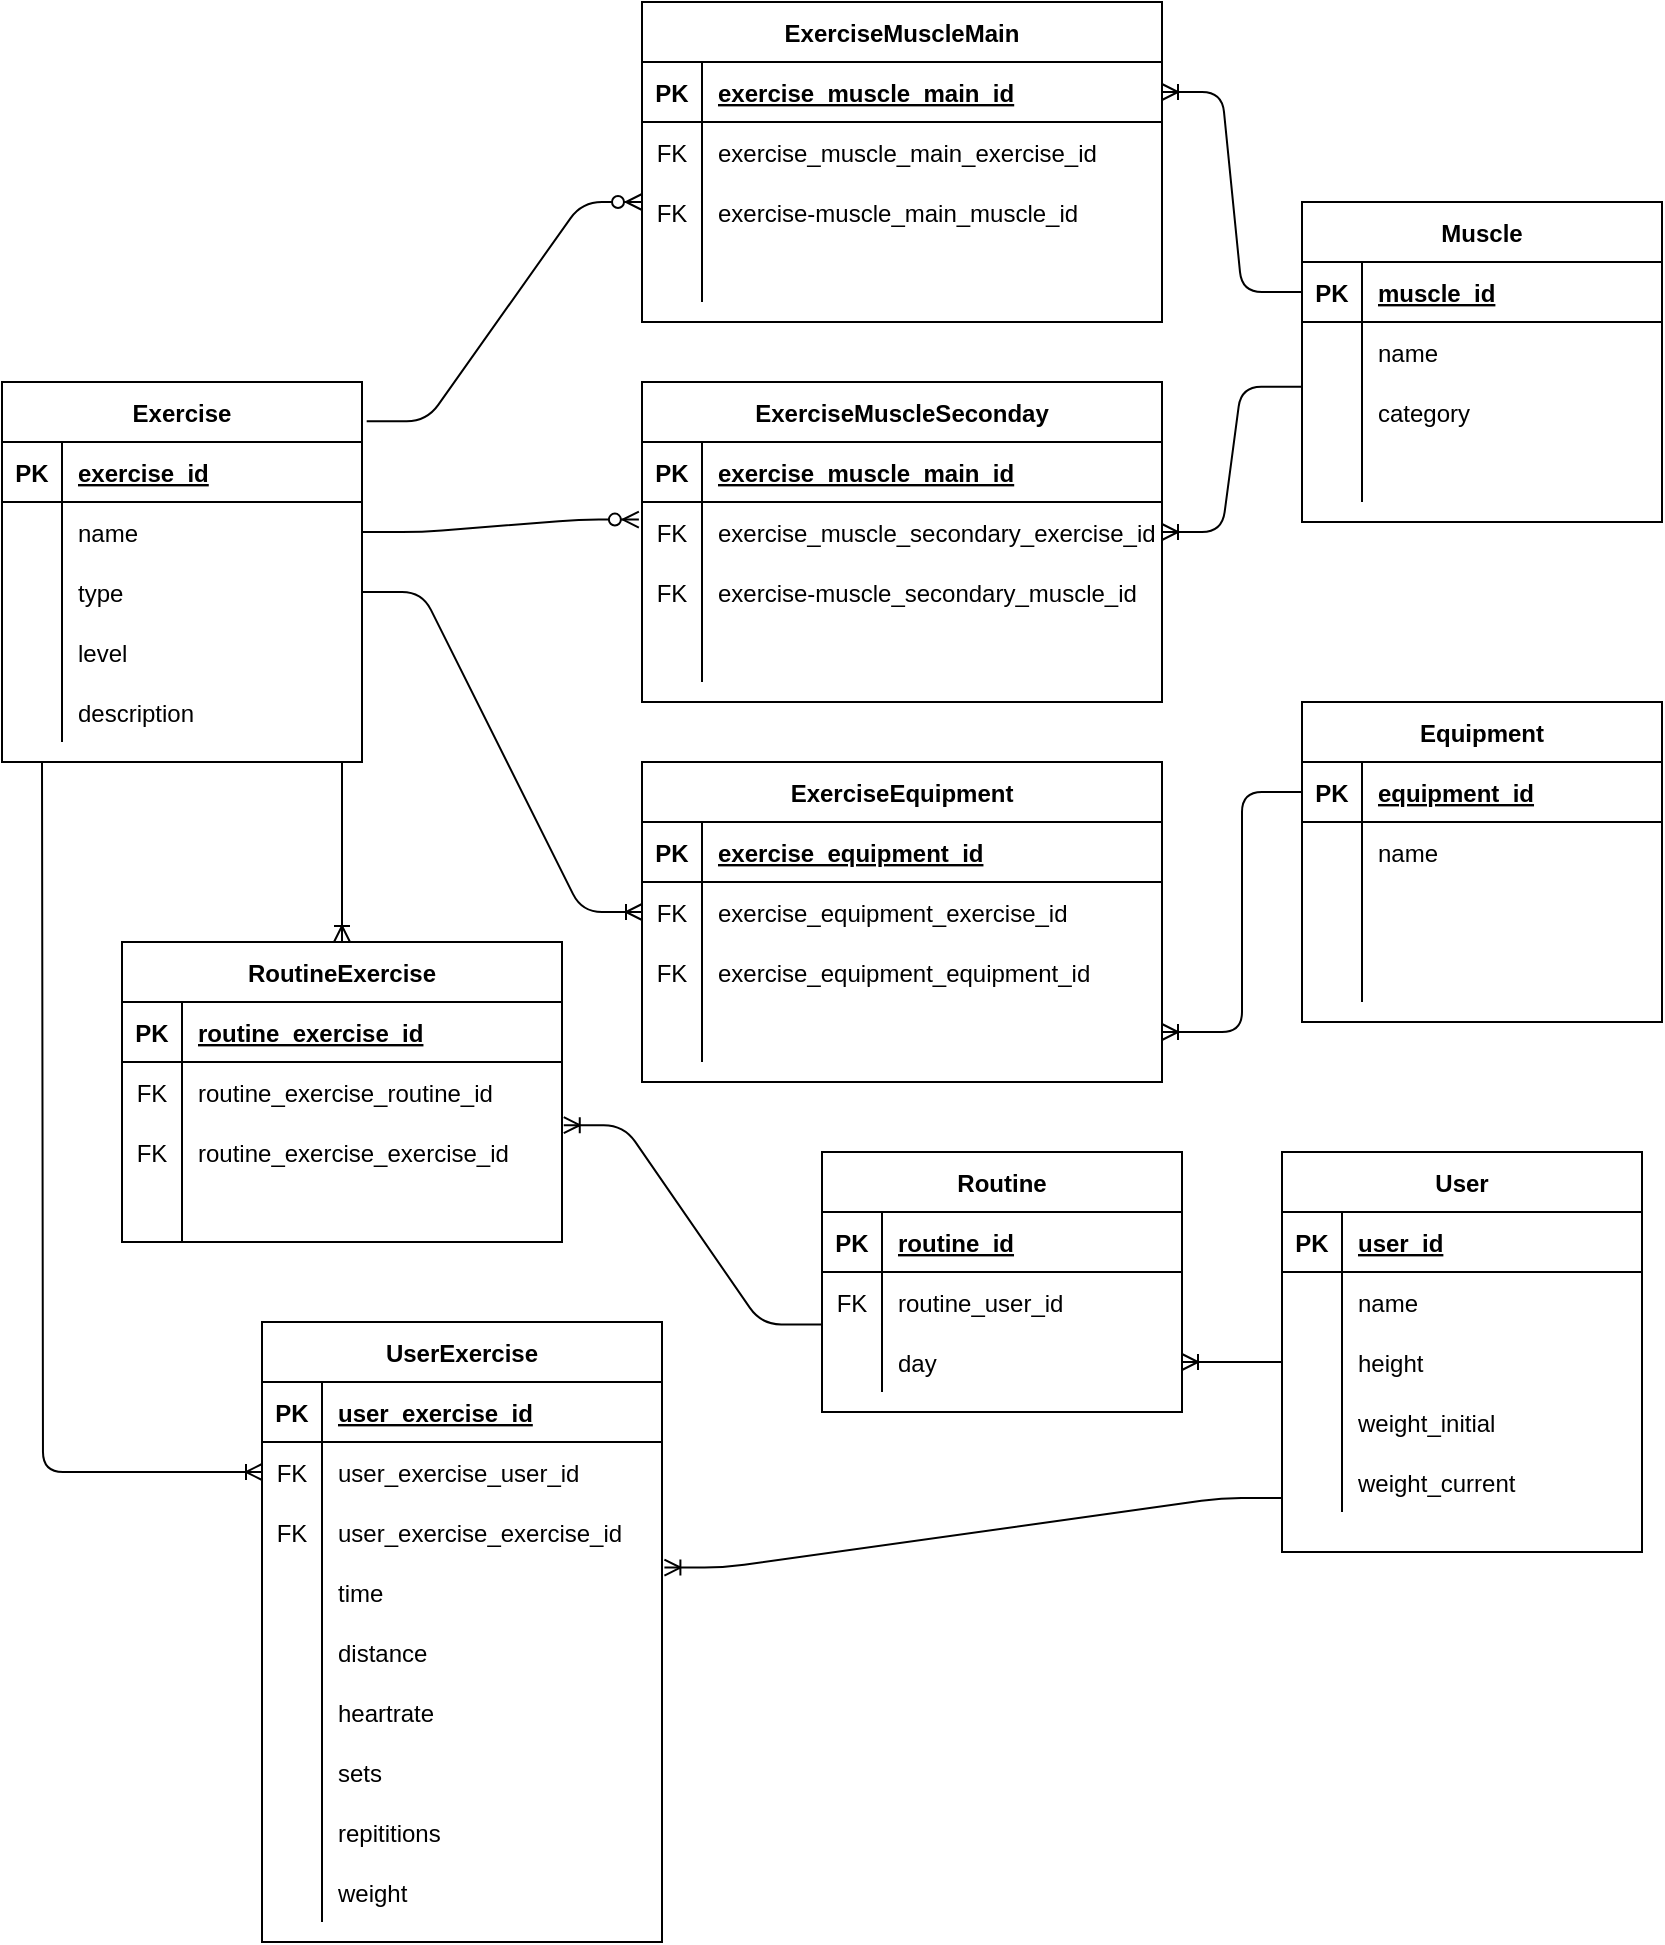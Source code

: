 <mxfile version="13.8.0" type="device"><diagram id="Q6YfByepirMHfdgDxiGw" name="Page-1"><mxGraphModel dx="1024" dy="529" grid="1" gridSize="10" guides="1" tooltips="1" connect="1" arrows="1" fold="1" page="1" pageScale="1" pageWidth="850" pageHeight="1100" math="0" shadow="0"><root><mxCell id="0"/><mxCell id="1" parent="0"/><mxCell id="9hliLJSUuDG-UG1t3mNE-100" value="" style="edgeStyle=entityRelationEdgeStyle;fontSize=12;html=1;endArrow=ERzeroToMany;endFill=1;exitX=1.013;exitY=0.103;exitDx=0;exitDy=0;exitPerimeter=0;" edge="1" parent="1" source="9hliLJSUuDG-UG1t3mNE-1"><mxGeometry width="100" height="100" relative="1" as="geometry"><mxPoint x="230" y="220" as="sourcePoint"/><mxPoint x="330" y="120" as="targetPoint"/></mxGeometry></mxCell><mxCell id="9hliLJSUuDG-UG1t3mNE-101" value="" style="edgeStyle=entityRelationEdgeStyle;fontSize=12;html=1;endArrow=ERzeroToMany;endFill=1;entryX=-0.006;entryY=0.293;entryDx=0;entryDy=0;entryPerimeter=0;exitX=1;exitY=0.5;exitDx=0;exitDy=0;" edge="1" parent="1" source="9hliLJSUuDG-UG1t3mNE-5" target="9hliLJSUuDG-UG1t3mNE-78"><mxGeometry width="100" height="100" relative="1" as="geometry"><mxPoint x="232" y="109" as="sourcePoint"/><mxPoint x="330" y="180" as="targetPoint"/></mxGeometry></mxCell><mxCell id="9hliLJSUuDG-UG1t3mNE-103" value="" style="edgeStyle=entityRelationEdgeStyle;fontSize=12;html=1;endArrow=ERoneToMany;entryX=0;entryY=0.5;entryDx=0;entryDy=0;exitX=1;exitY=0.5;exitDx=0;exitDy=0;" edge="1" parent="1" source="9hliLJSUuDG-UG1t3mNE-8" target="9hliLJSUuDG-UG1t3mNE-91"><mxGeometry width="100" height="100" relative="1" as="geometry"><mxPoint x="230" y="350" as="sourcePoint"/><mxPoint x="330" y="250" as="targetPoint"/></mxGeometry></mxCell><mxCell id="9hliLJSUuDG-UG1t3mNE-104" value="" style="fontSize=12;html=1;endArrow=ERoneToMany;edgeStyle=elbowEdgeStyle;entryX=1;entryY=0.5;entryDx=0;entryDy=0;exitX=0;exitY=0.5;exitDx=0;exitDy=0;" edge="1" parent="1" source="9hliLJSUuDG-UG1t3mNE-28" target="9hliLJSUuDG-UG1t3mNE-97"><mxGeometry width="100" height="100" relative="1" as="geometry"><mxPoint x="656" y="450" as="sourcePoint"/><mxPoint x="600" y="550" as="targetPoint"/><Array as="points"><mxPoint x="630" y="520"/><mxPoint x="600" y="510"/></Array></mxGeometry></mxCell><mxCell id="9hliLJSUuDG-UG1t3mNE-105" value="" style="edgeStyle=entityRelationEdgeStyle;fontSize=12;html=1;endArrow=ERoneToMany;entryX=1;entryY=0.5;entryDx=0;entryDy=0;exitX=0;exitY=0.5;exitDx=0;exitDy=0;" edge="1" parent="1" source="9hliLJSUuDG-UG1t3mNE-41" target="9hliLJSUuDG-UG1t3mNE-15"><mxGeometry width="100" height="100" relative="1" as="geometry"><mxPoint x="840" y="50" as="sourcePoint"/><mxPoint x="670" y="50" as="targetPoint"/></mxGeometry></mxCell><mxCell id="9hliLJSUuDG-UG1t3mNE-107" value="" style="edgeStyle=entityRelationEdgeStyle;fontSize=12;html=1;endArrow=ERoneToMany;entryX=1;entryY=0.5;entryDx=0;entryDy=0;exitX=-0.002;exitY=0.08;exitDx=0;exitDy=0;exitPerimeter=0;" edge="1" parent="1" source="9hliLJSUuDG-UG1t3mNE-47" target="9hliLJSUuDG-UG1t3mNE-78"><mxGeometry width="100" height="100" relative="1" as="geometry"><mxPoint x="630" y="250" as="sourcePoint"/><mxPoint x="560" y="150" as="targetPoint"/></mxGeometry></mxCell><mxCell id="9hliLJSUuDG-UG1t3mNE-178" value="" style="edgeStyle=entityRelationEdgeStyle;fontSize=12;html=1;endArrow=ERoneToMany;exitX=0;exitY=0.5;exitDx=0;exitDy=0;" edge="1" parent="1" source="9hliLJSUuDG-UG1t3mNE-115" target="9hliLJSUuDG-UG1t3mNE-131"><mxGeometry width="100" height="100" relative="1" as="geometry"><mxPoint x="410" y="940" as="sourcePoint"/><mxPoint x="600" y="730" as="targetPoint"/></mxGeometry></mxCell><mxCell id="9hliLJSUuDG-UG1t3mNE-179" value="" style="edgeStyle=entityRelationEdgeStyle;fontSize=12;html=1;endArrow=ERoneToMany;entryX=1.004;entryY=0.053;entryDx=0;entryDy=0;exitX=-0.002;exitY=-0.127;exitDx=0;exitDy=0;exitPerimeter=0;entryPerimeter=0;" edge="1" parent="1" source="9hliLJSUuDG-UG1t3mNE-131" target="9hliLJSUuDG-UG1t3mNE-159"><mxGeometry width="100" height="100" relative="1" as="geometry"><mxPoint x="390" y="680" as="sourcePoint"/><mxPoint x="510" y="640" as="targetPoint"/></mxGeometry></mxCell><mxCell id="9hliLJSUuDG-UG1t3mNE-218" value="" style="fontSize=12;html=1;endArrow=ERoneToMany;entryX=0.5;entryY=0;entryDx=0;entryDy=0;" edge="1" parent="1" target="9hliLJSUuDG-UG1t3mNE-152"><mxGeometry width="100" height="100" relative="1" as="geometry"><mxPoint x="180" y="400" as="sourcePoint"/><mxPoint x="60" y="500" as="targetPoint"/></mxGeometry></mxCell><mxCell id="9hliLJSUuDG-UG1t3mNE-219" value="" style="edgeStyle=entityRelationEdgeStyle;fontSize=12;html=1;endArrow=ERoneToMany;entryX=1.006;entryY=0.093;entryDx=0;entryDy=0;entryPerimeter=0;exitX=-0.002;exitY=0.767;exitDx=0;exitDy=0;exitPerimeter=0;" edge="1" parent="1" source="9hliLJSUuDG-UG1t3mNE-121" target="9hliLJSUuDG-UG1t3mNE-175"><mxGeometry width="100" height="100" relative="1" as="geometry"><mxPoint x="710" y="860" as="sourcePoint"/><mxPoint x="600" y="760" as="targetPoint"/></mxGeometry></mxCell><mxCell id="9hliLJSUuDG-UG1t3mNE-221" value="" style="edgeStyle=orthogonalEdgeStyle;fontSize=12;html=1;endArrow=ERoneToMany;entryX=0;entryY=0.5;entryDx=0;entryDy=0;" edge="1" parent="1" target="9hliLJSUuDG-UG1t3mNE-169"><mxGeometry width="100" height="100" relative="1" as="geometry"><mxPoint x="30" y="400" as="sourcePoint"/><mxPoint x="500" y="430" as="targetPoint"/></mxGeometry></mxCell><mxCell id="9hliLJSUuDG-UG1t3mNE-14" value="ExerciseMuscleMain" style="shape=table;startSize=30;container=1;collapsible=1;childLayout=tableLayout;fixedRows=1;rowLines=0;fontStyle=1;align=center;resizeLast=1;" vertex="1" parent="1"><mxGeometry x="330" y="20" width="260" height="160" as="geometry"/></mxCell><mxCell id="9hliLJSUuDG-UG1t3mNE-15" value="" style="shape=partialRectangle;collapsible=0;dropTarget=0;pointerEvents=0;fillColor=none;top=0;left=0;bottom=1;right=0;points=[[0,0.5],[1,0.5]];portConstraint=eastwest;" vertex="1" parent="9hliLJSUuDG-UG1t3mNE-14"><mxGeometry y="30" width="260" height="30" as="geometry"/></mxCell><mxCell id="9hliLJSUuDG-UG1t3mNE-16" value="PK" style="shape=partialRectangle;connectable=0;fillColor=none;top=0;left=0;bottom=0;right=0;fontStyle=1;overflow=hidden;" vertex="1" parent="9hliLJSUuDG-UG1t3mNE-15"><mxGeometry width="30" height="30" as="geometry"/></mxCell><mxCell id="9hliLJSUuDG-UG1t3mNE-17" value="exercise_muscle_main_id" style="shape=partialRectangle;connectable=0;fillColor=none;top=0;left=0;bottom=0;right=0;align=left;spacingLeft=6;fontStyle=5;overflow=hidden;" vertex="1" parent="9hliLJSUuDG-UG1t3mNE-15"><mxGeometry x="30" width="230" height="30" as="geometry"/></mxCell><mxCell id="9hliLJSUuDG-UG1t3mNE-18" value="" style="shape=partialRectangle;collapsible=0;dropTarget=0;pointerEvents=0;fillColor=none;top=0;left=0;bottom=0;right=0;points=[[0,0.5],[1,0.5]];portConstraint=eastwest;" vertex="1" parent="9hliLJSUuDG-UG1t3mNE-14"><mxGeometry y="60" width="260" height="30" as="geometry"/></mxCell><mxCell id="9hliLJSUuDG-UG1t3mNE-19" value="FK" style="shape=partialRectangle;connectable=0;fillColor=none;top=0;left=0;bottom=0;right=0;editable=1;overflow=hidden;" vertex="1" parent="9hliLJSUuDG-UG1t3mNE-18"><mxGeometry width="30" height="30" as="geometry"/></mxCell><mxCell id="9hliLJSUuDG-UG1t3mNE-20" value="exercise_muscle_main_exercise_id" style="shape=partialRectangle;connectable=0;fillColor=none;top=0;left=0;bottom=0;right=0;align=left;spacingLeft=6;overflow=hidden;" vertex="1" parent="9hliLJSUuDG-UG1t3mNE-18"><mxGeometry x="30" width="230" height="30" as="geometry"/></mxCell><mxCell id="9hliLJSUuDG-UG1t3mNE-21" value="" style="shape=partialRectangle;collapsible=0;dropTarget=0;pointerEvents=0;fillColor=none;top=0;left=0;bottom=0;right=0;points=[[0,0.5],[1,0.5]];portConstraint=eastwest;" vertex="1" parent="9hliLJSUuDG-UG1t3mNE-14"><mxGeometry y="90" width="260" height="30" as="geometry"/></mxCell><mxCell id="9hliLJSUuDG-UG1t3mNE-22" value="FK" style="shape=partialRectangle;connectable=0;fillColor=none;top=0;left=0;bottom=0;right=0;editable=1;overflow=hidden;" vertex="1" parent="9hliLJSUuDG-UG1t3mNE-21"><mxGeometry width="30" height="30" as="geometry"/></mxCell><mxCell id="9hliLJSUuDG-UG1t3mNE-23" value="exercise-muscle_main_muscle_id" style="shape=partialRectangle;connectable=0;fillColor=none;top=0;left=0;bottom=0;right=0;align=left;spacingLeft=6;overflow=hidden;" vertex="1" parent="9hliLJSUuDG-UG1t3mNE-21"><mxGeometry x="30" width="230" height="30" as="geometry"/></mxCell><mxCell id="9hliLJSUuDG-UG1t3mNE-24" value="" style="shape=partialRectangle;collapsible=0;dropTarget=0;pointerEvents=0;fillColor=none;top=0;left=0;bottom=0;right=0;points=[[0,0.5],[1,0.5]];portConstraint=eastwest;" vertex="1" parent="9hliLJSUuDG-UG1t3mNE-14"><mxGeometry y="120" width="260" height="30" as="geometry"/></mxCell><mxCell id="9hliLJSUuDG-UG1t3mNE-25" value="" style="shape=partialRectangle;connectable=0;fillColor=none;top=0;left=0;bottom=0;right=0;editable=1;overflow=hidden;" vertex="1" parent="9hliLJSUuDG-UG1t3mNE-24"><mxGeometry width="30" height="30" as="geometry"/></mxCell><mxCell id="9hliLJSUuDG-UG1t3mNE-26" value="" style="shape=partialRectangle;connectable=0;fillColor=none;top=0;left=0;bottom=0;right=0;align=left;spacingLeft=6;overflow=hidden;" vertex="1" parent="9hliLJSUuDG-UG1t3mNE-24"><mxGeometry x="30" width="230" height="30" as="geometry"/></mxCell><mxCell id="9hliLJSUuDG-UG1t3mNE-74" value="ExerciseMuscleSeconday" style="shape=table;startSize=30;container=1;collapsible=1;childLayout=tableLayout;fixedRows=1;rowLines=0;fontStyle=1;align=center;resizeLast=1;" vertex="1" parent="1"><mxGeometry x="330" y="210" width="260" height="160" as="geometry"/></mxCell><mxCell id="9hliLJSUuDG-UG1t3mNE-75" value="" style="shape=partialRectangle;collapsible=0;dropTarget=0;pointerEvents=0;fillColor=none;top=0;left=0;bottom=1;right=0;points=[[0,0.5],[1,0.5]];portConstraint=eastwest;" vertex="1" parent="9hliLJSUuDG-UG1t3mNE-74"><mxGeometry y="30" width="260" height="30" as="geometry"/></mxCell><mxCell id="9hliLJSUuDG-UG1t3mNE-76" value="PK" style="shape=partialRectangle;connectable=0;fillColor=none;top=0;left=0;bottom=0;right=0;fontStyle=1;overflow=hidden;" vertex="1" parent="9hliLJSUuDG-UG1t3mNE-75"><mxGeometry width="30" height="30" as="geometry"/></mxCell><mxCell id="9hliLJSUuDG-UG1t3mNE-77" value="exercise_muscle_main_id" style="shape=partialRectangle;connectable=0;fillColor=none;top=0;left=0;bottom=0;right=0;align=left;spacingLeft=6;fontStyle=5;overflow=hidden;" vertex="1" parent="9hliLJSUuDG-UG1t3mNE-75"><mxGeometry x="30" width="230" height="30" as="geometry"/></mxCell><mxCell id="9hliLJSUuDG-UG1t3mNE-78" value="" style="shape=partialRectangle;collapsible=0;dropTarget=0;pointerEvents=0;fillColor=none;top=0;left=0;bottom=0;right=0;points=[[0,0.5],[1,0.5]];portConstraint=eastwest;" vertex="1" parent="9hliLJSUuDG-UG1t3mNE-74"><mxGeometry y="60" width="260" height="30" as="geometry"/></mxCell><mxCell id="9hliLJSUuDG-UG1t3mNE-79" value="FK" style="shape=partialRectangle;connectable=0;fillColor=none;top=0;left=0;bottom=0;right=0;editable=1;overflow=hidden;" vertex="1" parent="9hliLJSUuDG-UG1t3mNE-78"><mxGeometry width="30" height="30" as="geometry"/></mxCell><mxCell id="9hliLJSUuDG-UG1t3mNE-80" value="exercise_muscle_secondary_exercise_id" style="shape=partialRectangle;connectable=0;fillColor=none;top=0;left=0;bottom=0;right=0;align=left;spacingLeft=6;overflow=hidden;" vertex="1" parent="9hliLJSUuDG-UG1t3mNE-78"><mxGeometry x="30" width="230" height="30" as="geometry"/></mxCell><mxCell id="9hliLJSUuDG-UG1t3mNE-81" value="" style="shape=partialRectangle;collapsible=0;dropTarget=0;pointerEvents=0;fillColor=none;top=0;left=0;bottom=0;right=0;points=[[0,0.5],[1,0.5]];portConstraint=eastwest;" vertex="1" parent="9hliLJSUuDG-UG1t3mNE-74"><mxGeometry y="90" width="260" height="30" as="geometry"/></mxCell><mxCell id="9hliLJSUuDG-UG1t3mNE-82" value="FK" style="shape=partialRectangle;connectable=0;fillColor=none;top=0;left=0;bottom=0;right=0;editable=1;overflow=hidden;" vertex="1" parent="9hliLJSUuDG-UG1t3mNE-81"><mxGeometry width="30" height="30" as="geometry"/></mxCell><mxCell id="9hliLJSUuDG-UG1t3mNE-83" value="exercise-muscle_secondary_muscle_id" style="shape=partialRectangle;connectable=0;fillColor=none;top=0;left=0;bottom=0;right=0;align=left;spacingLeft=6;overflow=hidden;" vertex="1" parent="9hliLJSUuDG-UG1t3mNE-81"><mxGeometry x="30" width="230" height="30" as="geometry"/></mxCell><mxCell id="9hliLJSUuDG-UG1t3mNE-84" value="" style="shape=partialRectangle;collapsible=0;dropTarget=0;pointerEvents=0;fillColor=none;top=0;left=0;bottom=0;right=0;points=[[0,0.5],[1,0.5]];portConstraint=eastwest;" vertex="1" parent="9hliLJSUuDG-UG1t3mNE-74"><mxGeometry y="120" width="260" height="30" as="geometry"/></mxCell><mxCell id="9hliLJSUuDG-UG1t3mNE-85" value="" style="shape=partialRectangle;connectable=0;fillColor=none;top=0;left=0;bottom=0;right=0;editable=1;overflow=hidden;" vertex="1" parent="9hliLJSUuDG-UG1t3mNE-84"><mxGeometry width="30" height="30" as="geometry"/></mxCell><mxCell id="9hliLJSUuDG-UG1t3mNE-86" value="" style="shape=partialRectangle;connectable=0;fillColor=none;top=0;left=0;bottom=0;right=0;align=left;spacingLeft=6;overflow=hidden;" vertex="1" parent="9hliLJSUuDG-UG1t3mNE-84"><mxGeometry x="30" width="230" height="30" as="geometry"/></mxCell><mxCell id="9hliLJSUuDG-UG1t3mNE-87" value="ExerciseEquipment" style="shape=table;startSize=30;container=1;collapsible=1;childLayout=tableLayout;fixedRows=1;rowLines=0;fontStyle=1;align=center;resizeLast=1;" vertex="1" parent="1"><mxGeometry x="330" y="400" width="260" height="160" as="geometry"/></mxCell><mxCell id="9hliLJSUuDG-UG1t3mNE-88" value="" style="shape=partialRectangle;collapsible=0;dropTarget=0;pointerEvents=0;fillColor=none;top=0;left=0;bottom=1;right=0;points=[[0,0.5],[1,0.5]];portConstraint=eastwest;" vertex="1" parent="9hliLJSUuDG-UG1t3mNE-87"><mxGeometry y="30" width="260" height="30" as="geometry"/></mxCell><mxCell id="9hliLJSUuDG-UG1t3mNE-89" value="PK" style="shape=partialRectangle;connectable=0;fillColor=none;top=0;left=0;bottom=0;right=0;fontStyle=1;overflow=hidden;" vertex="1" parent="9hliLJSUuDG-UG1t3mNE-88"><mxGeometry width="30" height="30" as="geometry"/></mxCell><mxCell id="9hliLJSUuDG-UG1t3mNE-90" value="exercise_equipment_id" style="shape=partialRectangle;connectable=0;fillColor=none;top=0;left=0;bottom=0;right=0;align=left;spacingLeft=6;fontStyle=5;overflow=hidden;" vertex="1" parent="9hliLJSUuDG-UG1t3mNE-88"><mxGeometry x="30" width="230" height="30" as="geometry"/></mxCell><mxCell id="9hliLJSUuDG-UG1t3mNE-91" value="" style="shape=partialRectangle;collapsible=0;dropTarget=0;pointerEvents=0;fillColor=none;top=0;left=0;bottom=0;right=0;points=[[0,0.5],[1,0.5]];portConstraint=eastwest;" vertex="1" parent="9hliLJSUuDG-UG1t3mNE-87"><mxGeometry y="60" width="260" height="30" as="geometry"/></mxCell><mxCell id="9hliLJSUuDG-UG1t3mNE-92" value="FK" style="shape=partialRectangle;connectable=0;fillColor=none;top=0;left=0;bottom=0;right=0;editable=1;overflow=hidden;" vertex="1" parent="9hliLJSUuDG-UG1t3mNE-91"><mxGeometry width="30" height="30" as="geometry"/></mxCell><mxCell id="9hliLJSUuDG-UG1t3mNE-93" value="exercise_equipment_exercise_id" style="shape=partialRectangle;connectable=0;fillColor=none;top=0;left=0;bottom=0;right=0;align=left;spacingLeft=6;overflow=hidden;" vertex="1" parent="9hliLJSUuDG-UG1t3mNE-91"><mxGeometry x="30" width="230" height="30" as="geometry"/></mxCell><mxCell id="9hliLJSUuDG-UG1t3mNE-94" value="" style="shape=partialRectangle;collapsible=0;dropTarget=0;pointerEvents=0;fillColor=none;top=0;left=0;bottom=0;right=0;points=[[0,0.5],[1,0.5]];portConstraint=eastwest;" vertex="1" parent="9hliLJSUuDG-UG1t3mNE-87"><mxGeometry y="90" width="260" height="30" as="geometry"/></mxCell><mxCell id="9hliLJSUuDG-UG1t3mNE-95" value="FK" style="shape=partialRectangle;connectable=0;fillColor=none;top=0;left=0;bottom=0;right=0;editable=1;overflow=hidden;" vertex="1" parent="9hliLJSUuDG-UG1t3mNE-94"><mxGeometry width="30" height="30" as="geometry"/></mxCell><mxCell id="9hliLJSUuDG-UG1t3mNE-96" value="exercise_equipment_equipment_id" style="shape=partialRectangle;connectable=0;fillColor=none;top=0;left=0;bottom=0;right=0;align=left;spacingLeft=6;overflow=hidden;" vertex="1" parent="9hliLJSUuDG-UG1t3mNE-94"><mxGeometry x="30" width="230" height="30" as="geometry"/></mxCell><mxCell id="9hliLJSUuDG-UG1t3mNE-97" value="" style="shape=partialRectangle;collapsible=0;dropTarget=0;pointerEvents=0;fillColor=none;top=0;left=0;bottom=0;right=0;points=[[0,0.5],[1,0.5]];portConstraint=eastwest;" vertex="1" parent="9hliLJSUuDG-UG1t3mNE-87"><mxGeometry y="120" width="260" height="30" as="geometry"/></mxCell><mxCell id="9hliLJSUuDG-UG1t3mNE-98" value="" style="shape=partialRectangle;connectable=0;fillColor=none;top=0;left=0;bottom=0;right=0;editable=1;overflow=hidden;" vertex="1" parent="9hliLJSUuDG-UG1t3mNE-97"><mxGeometry width="30" height="30" as="geometry"/></mxCell><mxCell id="9hliLJSUuDG-UG1t3mNE-99" value="" style="shape=partialRectangle;connectable=0;fillColor=none;top=0;left=0;bottom=0;right=0;align=left;spacingLeft=6;overflow=hidden;" vertex="1" parent="9hliLJSUuDG-UG1t3mNE-97"><mxGeometry x="30" width="230" height="30" as="geometry"/></mxCell><mxCell id="9hliLJSUuDG-UG1t3mNE-40" value="Muscle" style="shape=table;startSize=30;container=1;collapsible=1;childLayout=tableLayout;fixedRows=1;rowLines=0;fontStyle=1;align=center;resizeLast=1;" vertex="1" parent="1"><mxGeometry x="660" y="120" width="180" height="160" as="geometry"/></mxCell><mxCell id="9hliLJSUuDG-UG1t3mNE-41" value="" style="shape=partialRectangle;collapsible=0;dropTarget=0;pointerEvents=0;fillColor=none;top=0;left=0;bottom=1;right=0;points=[[0,0.5],[1,0.5]];portConstraint=eastwest;" vertex="1" parent="9hliLJSUuDG-UG1t3mNE-40"><mxGeometry y="30" width="180" height="30" as="geometry"/></mxCell><mxCell id="9hliLJSUuDG-UG1t3mNE-42" value="PK" style="shape=partialRectangle;connectable=0;fillColor=none;top=0;left=0;bottom=0;right=0;fontStyle=1;overflow=hidden;" vertex="1" parent="9hliLJSUuDG-UG1t3mNE-41"><mxGeometry width="30" height="30" as="geometry"/></mxCell><mxCell id="9hliLJSUuDG-UG1t3mNE-43" value="muscle_id" style="shape=partialRectangle;connectable=0;fillColor=none;top=0;left=0;bottom=0;right=0;align=left;spacingLeft=6;fontStyle=5;overflow=hidden;" vertex="1" parent="9hliLJSUuDG-UG1t3mNE-41"><mxGeometry x="30" width="150" height="30" as="geometry"/></mxCell><mxCell id="9hliLJSUuDG-UG1t3mNE-44" value="" style="shape=partialRectangle;collapsible=0;dropTarget=0;pointerEvents=0;fillColor=none;top=0;left=0;bottom=0;right=0;points=[[0,0.5],[1,0.5]];portConstraint=eastwest;" vertex="1" parent="9hliLJSUuDG-UG1t3mNE-40"><mxGeometry y="60" width="180" height="30" as="geometry"/></mxCell><mxCell id="9hliLJSUuDG-UG1t3mNE-45" value="" style="shape=partialRectangle;connectable=0;fillColor=none;top=0;left=0;bottom=0;right=0;editable=1;overflow=hidden;" vertex="1" parent="9hliLJSUuDG-UG1t3mNE-44"><mxGeometry width="30" height="30" as="geometry"/></mxCell><mxCell id="9hliLJSUuDG-UG1t3mNE-46" value="name" style="shape=partialRectangle;connectable=0;fillColor=none;top=0;left=0;bottom=0;right=0;align=left;spacingLeft=6;overflow=hidden;" vertex="1" parent="9hliLJSUuDG-UG1t3mNE-44"><mxGeometry x="30" width="150" height="30" as="geometry"/></mxCell><mxCell id="9hliLJSUuDG-UG1t3mNE-47" value="" style="shape=partialRectangle;collapsible=0;dropTarget=0;pointerEvents=0;fillColor=none;top=0;left=0;bottom=0;right=0;points=[[0,0.5],[1,0.5]];portConstraint=eastwest;" vertex="1" parent="9hliLJSUuDG-UG1t3mNE-40"><mxGeometry y="90" width="180" height="30" as="geometry"/></mxCell><mxCell id="9hliLJSUuDG-UG1t3mNE-48" value="" style="shape=partialRectangle;connectable=0;fillColor=none;top=0;left=0;bottom=0;right=0;editable=1;overflow=hidden;" vertex="1" parent="9hliLJSUuDG-UG1t3mNE-47"><mxGeometry width="30" height="30" as="geometry"/></mxCell><mxCell id="9hliLJSUuDG-UG1t3mNE-49" value="category" style="shape=partialRectangle;connectable=0;fillColor=none;top=0;left=0;bottom=0;right=0;align=left;spacingLeft=6;overflow=hidden;" vertex="1" parent="9hliLJSUuDG-UG1t3mNE-47"><mxGeometry x="30" width="150" height="30" as="geometry"/></mxCell><mxCell id="9hliLJSUuDG-UG1t3mNE-50" value="" style="shape=partialRectangle;collapsible=0;dropTarget=0;pointerEvents=0;fillColor=none;top=0;left=0;bottom=0;right=0;points=[[0,0.5],[1,0.5]];portConstraint=eastwest;" vertex="1" parent="9hliLJSUuDG-UG1t3mNE-40"><mxGeometry y="120" width="180" height="30" as="geometry"/></mxCell><mxCell id="9hliLJSUuDG-UG1t3mNE-51" value="" style="shape=partialRectangle;connectable=0;fillColor=none;top=0;left=0;bottom=0;right=0;editable=1;overflow=hidden;" vertex="1" parent="9hliLJSUuDG-UG1t3mNE-50"><mxGeometry width="30" height="30" as="geometry"/></mxCell><mxCell id="9hliLJSUuDG-UG1t3mNE-52" value="" style="shape=partialRectangle;connectable=0;fillColor=none;top=0;left=0;bottom=0;right=0;align=left;spacingLeft=6;overflow=hidden;" vertex="1" parent="9hliLJSUuDG-UG1t3mNE-50"><mxGeometry x="30" width="150" height="30" as="geometry"/></mxCell><mxCell id="9hliLJSUuDG-UG1t3mNE-108" value="User" style="shape=table;startSize=30;container=1;collapsible=1;childLayout=tableLayout;fixedRows=1;rowLines=0;fontStyle=1;align=center;resizeLast=1;" vertex="1" parent="1"><mxGeometry x="650" y="595" width="180" height="200" as="geometry"/></mxCell><mxCell id="9hliLJSUuDG-UG1t3mNE-109" value="" style="shape=partialRectangle;collapsible=0;dropTarget=0;pointerEvents=0;fillColor=none;top=0;left=0;bottom=1;right=0;points=[[0,0.5],[1,0.5]];portConstraint=eastwest;" vertex="1" parent="9hliLJSUuDG-UG1t3mNE-108"><mxGeometry y="30" width="180" height="30" as="geometry"/></mxCell><mxCell id="9hliLJSUuDG-UG1t3mNE-110" value="PK" style="shape=partialRectangle;connectable=0;fillColor=none;top=0;left=0;bottom=0;right=0;fontStyle=1;overflow=hidden;" vertex="1" parent="9hliLJSUuDG-UG1t3mNE-109"><mxGeometry width="30" height="30" as="geometry"/></mxCell><mxCell id="9hliLJSUuDG-UG1t3mNE-111" value="user_id" style="shape=partialRectangle;connectable=0;fillColor=none;top=0;left=0;bottom=0;right=0;align=left;spacingLeft=6;fontStyle=5;overflow=hidden;" vertex="1" parent="9hliLJSUuDG-UG1t3mNE-109"><mxGeometry x="30" width="150" height="30" as="geometry"/></mxCell><mxCell id="9hliLJSUuDG-UG1t3mNE-112" value="" style="shape=partialRectangle;collapsible=0;dropTarget=0;pointerEvents=0;fillColor=none;top=0;left=0;bottom=0;right=0;points=[[0,0.5],[1,0.5]];portConstraint=eastwest;" vertex="1" parent="9hliLJSUuDG-UG1t3mNE-108"><mxGeometry y="60" width="180" height="30" as="geometry"/></mxCell><mxCell id="9hliLJSUuDG-UG1t3mNE-113" value="" style="shape=partialRectangle;connectable=0;fillColor=none;top=0;left=0;bottom=0;right=0;editable=1;overflow=hidden;" vertex="1" parent="9hliLJSUuDG-UG1t3mNE-112"><mxGeometry width="30" height="30" as="geometry"/></mxCell><mxCell id="9hliLJSUuDG-UG1t3mNE-114" value="name" style="shape=partialRectangle;connectable=0;fillColor=none;top=0;left=0;bottom=0;right=0;align=left;spacingLeft=6;overflow=hidden;" vertex="1" parent="9hliLJSUuDG-UG1t3mNE-112"><mxGeometry x="30" width="150" height="30" as="geometry"/></mxCell><mxCell id="9hliLJSUuDG-UG1t3mNE-115" value="" style="shape=partialRectangle;collapsible=0;dropTarget=0;pointerEvents=0;fillColor=none;top=0;left=0;bottom=0;right=0;points=[[0,0.5],[1,0.5]];portConstraint=eastwest;" vertex="1" parent="9hliLJSUuDG-UG1t3mNE-108"><mxGeometry y="90" width="180" height="30" as="geometry"/></mxCell><mxCell id="9hliLJSUuDG-UG1t3mNE-116" value="" style="shape=partialRectangle;connectable=0;fillColor=none;top=0;left=0;bottom=0;right=0;editable=1;overflow=hidden;" vertex="1" parent="9hliLJSUuDG-UG1t3mNE-115"><mxGeometry width="30" height="30" as="geometry"/></mxCell><mxCell id="9hliLJSUuDG-UG1t3mNE-117" value="height" style="shape=partialRectangle;connectable=0;fillColor=none;top=0;left=0;bottom=0;right=0;align=left;spacingLeft=6;overflow=hidden;" vertex="1" parent="9hliLJSUuDG-UG1t3mNE-115"><mxGeometry x="30" width="150" height="30" as="geometry"/></mxCell><mxCell id="9hliLJSUuDG-UG1t3mNE-118" value="" style="shape=partialRectangle;collapsible=0;dropTarget=0;pointerEvents=0;fillColor=none;top=0;left=0;bottom=0;right=0;points=[[0,0.5],[1,0.5]];portConstraint=eastwest;" vertex="1" parent="9hliLJSUuDG-UG1t3mNE-108"><mxGeometry y="120" width="180" height="30" as="geometry"/></mxCell><mxCell id="9hliLJSUuDG-UG1t3mNE-119" value="" style="shape=partialRectangle;connectable=0;fillColor=none;top=0;left=0;bottom=0;right=0;editable=1;overflow=hidden;" vertex="1" parent="9hliLJSUuDG-UG1t3mNE-118"><mxGeometry width="30" height="30" as="geometry"/></mxCell><mxCell id="9hliLJSUuDG-UG1t3mNE-120" value="weight_initial" style="shape=partialRectangle;connectable=0;fillColor=none;top=0;left=0;bottom=0;right=0;align=left;spacingLeft=6;overflow=hidden;" vertex="1" parent="9hliLJSUuDG-UG1t3mNE-118"><mxGeometry x="30" width="150" height="30" as="geometry"/></mxCell><mxCell id="9hliLJSUuDG-UG1t3mNE-121" value="" style="shape=partialRectangle;collapsible=0;dropTarget=0;pointerEvents=0;fillColor=none;top=0;left=0;bottom=0;right=0;points=[[0,0.5],[1,0.5]];portConstraint=eastwest;" vertex="1" parent="9hliLJSUuDG-UG1t3mNE-108"><mxGeometry y="150" width="180" height="30" as="geometry"/></mxCell><mxCell id="9hliLJSUuDG-UG1t3mNE-122" value="" style="shape=partialRectangle;connectable=0;fillColor=none;top=0;left=0;bottom=0;right=0;editable=1;overflow=hidden;" vertex="1" parent="9hliLJSUuDG-UG1t3mNE-121"><mxGeometry width="30" height="30" as="geometry"/></mxCell><mxCell id="9hliLJSUuDG-UG1t3mNE-123" value="weight_current" style="shape=partialRectangle;connectable=0;fillColor=none;top=0;left=0;bottom=0;right=0;align=left;spacingLeft=6;overflow=hidden;" vertex="1" parent="9hliLJSUuDG-UG1t3mNE-121"><mxGeometry x="30" width="150" height="30" as="geometry"/></mxCell><mxCell id="9hliLJSUuDG-UG1t3mNE-27" value="Equipment" style="shape=table;startSize=30;container=1;collapsible=1;childLayout=tableLayout;fixedRows=1;rowLines=0;fontStyle=1;align=center;resizeLast=1;" vertex="1" parent="1"><mxGeometry x="660" y="370" width="180" height="160" as="geometry"/></mxCell><mxCell id="9hliLJSUuDG-UG1t3mNE-28" value="" style="shape=partialRectangle;collapsible=0;dropTarget=0;pointerEvents=0;fillColor=none;top=0;left=0;bottom=1;right=0;points=[[0,0.5],[1,0.5]];portConstraint=eastwest;" vertex="1" parent="9hliLJSUuDG-UG1t3mNE-27"><mxGeometry y="30" width="180" height="30" as="geometry"/></mxCell><mxCell id="9hliLJSUuDG-UG1t3mNE-29" value="PK" style="shape=partialRectangle;connectable=0;fillColor=none;top=0;left=0;bottom=0;right=0;fontStyle=1;overflow=hidden;" vertex="1" parent="9hliLJSUuDG-UG1t3mNE-28"><mxGeometry width="30" height="30" as="geometry"/></mxCell><mxCell id="9hliLJSUuDG-UG1t3mNE-30" value="equipment_id" style="shape=partialRectangle;connectable=0;fillColor=none;top=0;left=0;bottom=0;right=0;align=left;spacingLeft=6;fontStyle=5;overflow=hidden;" vertex="1" parent="9hliLJSUuDG-UG1t3mNE-28"><mxGeometry x="30" width="150" height="30" as="geometry"/></mxCell><mxCell id="9hliLJSUuDG-UG1t3mNE-31" value="" style="shape=partialRectangle;collapsible=0;dropTarget=0;pointerEvents=0;fillColor=none;top=0;left=0;bottom=0;right=0;points=[[0,0.5],[1,0.5]];portConstraint=eastwest;" vertex="1" parent="9hliLJSUuDG-UG1t3mNE-27"><mxGeometry y="60" width="180" height="30" as="geometry"/></mxCell><mxCell id="9hliLJSUuDG-UG1t3mNE-32" value="" style="shape=partialRectangle;connectable=0;fillColor=none;top=0;left=0;bottom=0;right=0;editable=1;overflow=hidden;" vertex="1" parent="9hliLJSUuDG-UG1t3mNE-31"><mxGeometry width="30" height="30" as="geometry"/></mxCell><mxCell id="9hliLJSUuDG-UG1t3mNE-33" value="name" style="shape=partialRectangle;connectable=0;fillColor=none;top=0;left=0;bottom=0;right=0;align=left;spacingLeft=6;overflow=hidden;" vertex="1" parent="9hliLJSUuDG-UG1t3mNE-31"><mxGeometry x="30" width="150" height="30" as="geometry"/></mxCell><mxCell id="9hliLJSUuDG-UG1t3mNE-34" value="" style="shape=partialRectangle;collapsible=0;dropTarget=0;pointerEvents=0;fillColor=none;top=0;left=0;bottom=0;right=0;points=[[0,0.5],[1,0.5]];portConstraint=eastwest;" vertex="1" parent="9hliLJSUuDG-UG1t3mNE-27"><mxGeometry y="90" width="180" height="30" as="geometry"/></mxCell><mxCell id="9hliLJSUuDG-UG1t3mNE-35" value="" style="shape=partialRectangle;connectable=0;fillColor=none;top=0;left=0;bottom=0;right=0;editable=1;overflow=hidden;" vertex="1" parent="9hliLJSUuDG-UG1t3mNE-34"><mxGeometry width="30" height="30" as="geometry"/></mxCell><mxCell id="9hliLJSUuDG-UG1t3mNE-36" value="" style="shape=partialRectangle;connectable=0;fillColor=none;top=0;left=0;bottom=0;right=0;align=left;spacingLeft=6;overflow=hidden;" vertex="1" parent="9hliLJSUuDG-UG1t3mNE-34"><mxGeometry x="30" width="150" height="30" as="geometry"/></mxCell><mxCell id="9hliLJSUuDG-UG1t3mNE-37" value="" style="shape=partialRectangle;collapsible=0;dropTarget=0;pointerEvents=0;fillColor=none;top=0;left=0;bottom=0;right=0;points=[[0,0.5],[1,0.5]];portConstraint=eastwest;" vertex="1" parent="9hliLJSUuDG-UG1t3mNE-27"><mxGeometry y="120" width="180" height="30" as="geometry"/></mxCell><mxCell id="9hliLJSUuDG-UG1t3mNE-38" value="" style="shape=partialRectangle;connectable=0;fillColor=none;top=0;left=0;bottom=0;right=0;editable=1;overflow=hidden;" vertex="1" parent="9hliLJSUuDG-UG1t3mNE-37"><mxGeometry width="30" height="30" as="geometry"/></mxCell><mxCell id="9hliLJSUuDG-UG1t3mNE-39" value="" style="shape=partialRectangle;connectable=0;fillColor=none;top=0;left=0;bottom=0;right=0;align=left;spacingLeft=6;overflow=hidden;" vertex="1" parent="9hliLJSUuDG-UG1t3mNE-37"><mxGeometry x="30" width="150" height="30" as="geometry"/></mxCell><mxCell id="9hliLJSUuDG-UG1t3mNE-124" value="Routine" style="shape=table;startSize=30;container=1;collapsible=1;childLayout=tableLayout;fixedRows=1;rowLines=0;fontStyle=1;align=center;resizeLast=1;" vertex="1" parent="1"><mxGeometry x="420" y="595" width="180" height="130" as="geometry"/></mxCell><mxCell id="9hliLJSUuDG-UG1t3mNE-125" value="" style="shape=partialRectangle;collapsible=0;dropTarget=0;pointerEvents=0;fillColor=none;top=0;left=0;bottom=1;right=0;points=[[0,0.5],[1,0.5]];portConstraint=eastwest;" vertex="1" parent="9hliLJSUuDG-UG1t3mNE-124"><mxGeometry y="30" width="180" height="30" as="geometry"/></mxCell><mxCell id="9hliLJSUuDG-UG1t3mNE-126" value="PK" style="shape=partialRectangle;connectable=0;fillColor=none;top=0;left=0;bottom=0;right=0;fontStyle=1;overflow=hidden;" vertex="1" parent="9hliLJSUuDG-UG1t3mNE-125"><mxGeometry width="30" height="30" as="geometry"/></mxCell><mxCell id="9hliLJSUuDG-UG1t3mNE-127" value="routine_id" style="shape=partialRectangle;connectable=0;fillColor=none;top=0;left=0;bottom=0;right=0;align=left;spacingLeft=6;fontStyle=5;overflow=hidden;" vertex="1" parent="9hliLJSUuDG-UG1t3mNE-125"><mxGeometry x="30" width="150" height="30" as="geometry"/></mxCell><mxCell id="9hliLJSUuDG-UG1t3mNE-128" value="" style="shape=partialRectangle;collapsible=0;dropTarget=0;pointerEvents=0;fillColor=none;top=0;left=0;bottom=0;right=0;points=[[0,0.5],[1,0.5]];portConstraint=eastwest;" vertex="1" parent="9hliLJSUuDG-UG1t3mNE-124"><mxGeometry y="60" width="180" height="30" as="geometry"/></mxCell><mxCell id="9hliLJSUuDG-UG1t3mNE-129" value="FK" style="shape=partialRectangle;connectable=0;fillColor=none;top=0;left=0;bottom=0;right=0;editable=1;overflow=hidden;" vertex="1" parent="9hliLJSUuDG-UG1t3mNE-128"><mxGeometry width="30" height="30" as="geometry"/></mxCell><mxCell id="9hliLJSUuDG-UG1t3mNE-130" value="routine_user_id" style="shape=partialRectangle;connectable=0;fillColor=none;top=0;left=0;bottom=0;right=0;align=left;spacingLeft=6;overflow=hidden;" vertex="1" parent="9hliLJSUuDG-UG1t3mNE-128"><mxGeometry x="30" width="150" height="30" as="geometry"/></mxCell><mxCell id="9hliLJSUuDG-UG1t3mNE-131" value="" style="shape=partialRectangle;collapsible=0;dropTarget=0;pointerEvents=0;fillColor=none;top=0;left=0;bottom=0;right=0;points=[[0,0.5],[1,0.5]];portConstraint=eastwest;" vertex="1" parent="9hliLJSUuDG-UG1t3mNE-124"><mxGeometry y="90" width="180" height="30" as="geometry"/></mxCell><mxCell id="9hliLJSUuDG-UG1t3mNE-132" value="" style="shape=partialRectangle;connectable=0;fillColor=none;top=0;left=0;bottom=0;right=0;editable=1;overflow=hidden;" vertex="1" parent="9hliLJSUuDG-UG1t3mNE-131"><mxGeometry width="30" height="30" as="geometry"/></mxCell><mxCell id="9hliLJSUuDG-UG1t3mNE-133" value="day" style="shape=partialRectangle;connectable=0;fillColor=none;top=0;left=0;bottom=0;right=0;align=left;spacingLeft=6;overflow=hidden;" vertex="1" parent="9hliLJSUuDG-UG1t3mNE-131"><mxGeometry x="30" width="150" height="30" as="geometry"/></mxCell><mxCell id="9hliLJSUuDG-UG1t3mNE-1" value="Exercise" style="shape=table;startSize=30;container=1;collapsible=1;childLayout=tableLayout;fixedRows=1;rowLines=0;fontStyle=1;align=center;resizeLast=1;" vertex="1" parent="1"><mxGeometry x="10" y="210" width="180" height="190" as="geometry"/></mxCell><mxCell id="9hliLJSUuDG-UG1t3mNE-2" value="" style="shape=partialRectangle;collapsible=0;dropTarget=0;pointerEvents=0;fillColor=none;top=0;left=0;bottom=1;right=0;points=[[0,0.5],[1,0.5]];portConstraint=eastwest;" vertex="1" parent="9hliLJSUuDG-UG1t3mNE-1"><mxGeometry y="30" width="180" height="30" as="geometry"/></mxCell><mxCell id="9hliLJSUuDG-UG1t3mNE-3" value="PK" style="shape=partialRectangle;connectable=0;fillColor=none;top=0;left=0;bottom=0;right=0;fontStyle=1;overflow=hidden;" vertex="1" parent="9hliLJSUuDG-UG1t3mNE-2"><mxGeometry width="30" height="30" as="geometry"/></mxCell><mxCell id="9hliLJSUuDG-UG1t3mNE-4" value="exercise_id" style="shape=partialRectangle;connectable=0;fillColor=none;top=0;left=0;bottom=0;right=0;align=left;spacingLeft=6;fontStyle=5;overflow=hidden;" vertex="1" parent="9hliLJSUuDG-UG1t3mNE-2"><mxGeometry x="30" width="150" height="30" as="geometry"/></mxCell><mxCell id="9hliLJSUuDG-UG1t3mNE-5" value="" style="shape=partialRectangle;collapsible=0;dropTarget=0;pointerEvents=0;fillColor=none;top=0;left=0;bottom=0;right=0;points=[[0,0.5],[1,0.5]];portConstraint=eastwest;" vertex="1" parent="9hliLJSUuDG-UG1t3mNE-1"><mxGeometry y="60" width="180" height="30" as="geometry"/></mxCell><mxCell id="9hliLJSUuDG-UG1t3mNE-6" value="" style="shape=partialRectangle;connectable=0;fillColor=none;top=0;left=0;bottom=0;right=0;editable=1;overflow=hidden;" vertex="1" parent="9hliLJSUuDG-UG1t3mNE-5"><mxGeometry width="30" height="30" as="geometry"/></mxCell><mxCell id="9hliLJSUuDG-UG1t3mNE-7" value="name" style="shape=partialRectangle;connectable=0;fillColor=none;top=0;left=0;bottom=0;right=0;align=left;spacingLeft=6;overflow=hidden;" vertex="1" parent="9hliLJSUuDG-UG1t3mNE-5"><mxGeometry x="30" width="150" height="30" as="geometry"/></mxCell><mxCell id="9hliLJSUuDG-UG1t3mNE-8" value="" style="shape=partialRectangle;collapsible=0;dropTarget=0;pointerEvents=0;fillColor=none;top=0;left=0;bottom=0;right=0;points=[[0,0.5],[1,0.5]];portConstraint=eastwest;" vertex="1" parent="9hliLJSUuDG-UG1t3mNE-1"><mxGeometry y="90" width="180" height="30" as="geometry"/></mxCell><mxCell id="9hliLJSUuDG-UG1t3mNE-9" value="" style="shape=partialRectangle;connectable=0;fillColor=none;top=0;left=0;bottom=0;right=0;editable=1;overflow=hidden;" vertex="1" parent="9hliLJSUuDG-UG1t3mNE-8"><mxGeometry width="30" height="30" as="geometry"/></mxCell><mxCell id="9hliLJSUuDG-UG1t3mNE-10" value="type" style="shape=partialRectangle;connectable=0;fillColor=none;top=0;left=0;bottom=0;right=0;align=left;spacingLeft=6;overflow=hidden;" vertex="1" parent="9hliLJSUuDG-UG1t3mNE-8"><mxGeometry x="30" width="150" height="30" as="geometry"/></mxCell><mxCell id="9hliLJSUuDG-UG1t3mNE-11" value="" style="shape=partialRectangle;collapsible=0;dropTarget=0;pointerEvents=0;fillColor=none;top=0;left=0;bottom=0;right=0;points=[[0,0.5],[1,0.5]];portConstraint=eastwest;" vertex="1" parent="9hliLJSUuDG-UG1t3mNE-1"><mxGeometry y="120" width="180" height="30" as="geometry"/></mxCell><mxCell id="9hliLJSUuDG-UG1t3mNE-12" value="" style="shape=partialRectangle;connectable=0;fillColor=none;top=0;left=0;bottom=0;right=0;editable=1;overflow=hidden;" vertex="1" parent="9hliLJSUuDG-UG1t3mNE-11"><mxGeometry width="30" height="30" as="geometry"/></mxCell><mxCell id="9hliLJSUuDG-UG1t3mNE-13" value="level" style="shape=partialRectangle;connectable=0;fillColor=none;top=0;left=0;bottom=0;right=0;align=left;spacingLeft=6;overflow=hidden;" vertex="1" parent="9hliLJSUuDG-UG1t3mNE-11"><mxGeometry x="30" width="150" height="30" as="geometry"/></mxCell><mxCell id="9hliLJSUuDG-UG1t3mNE-71" value="" style="shape=partialRectangle;collapsible=0;dropTarget=0;pointerEvents=0;fillColor=none;top=0;left=0;bottom=0;right=0;points=[[0,0.5],[1,0.5]];portConstraint=eastwest;" vertex="1" parent="9hliLJSUuDG-UG1t3mNE-1"><mxGeometry y="150" width="180" height="30" as="geometry"/></mxCell><mxCell id="9hliLJSUuDG-UG1t3mNE-72" value="" style="shape=partialRectangle;connectable=0;fillColor=none;top=0;left=0;bottom=0;right=0;editable=1;overflow=hidden;" vertex="1" parent="9hliLJSUuDG-UG1t3mNE-71"><mxGeometry width="30" height="30" as="geometry"/></mxCell><mxCell id="9hliLJSUuDG-UG1t3mNE-73" value="description" style="shape=partialRectangle;connectable=0;fillColor=none;top=0;left=0;bottom=0;right=0;align=left;spacingLeft=6;overflow=hidden;" vertex="1" parent="9hliLJSUuDG-UG1t3mNE-71"><mxGeometry x="30" width="150" height="30" as="geometry"/></mxCell><mxCell id="9hliLJSUuDG-UG1t3mNE-152" value="RoutineExercise" style="shape=table;startSize=30;container=1;collapsible=1;childLayout=tableLayout;fixedRows=1;rowLines=0;fontStyle=1;align=center;resizeLast=1;" vertex="1" parent="1"><mxGeometry x="70" y="490" width="220" height="150" as="geometry"/></mxCell><mxCell id="9hliLJSUuDG-UG1t3mNE-153" value="" style="shape=partialRectangle;collapsible=0;dropTarget=0;pointerEvents=0;fillColor=none;top=0;left=0;bottom=1;right=0;points=[[0,0.5],[1,0.5]];portConstraint=eastwest;" vertex="1" parent="9hliLJSUuDG-UG1t3mNE-152"><mxGeometry y="30" width="220" height="30" as="geometry"/></mxCell><mxCell id="9hliLJSUuDG-UG1t3mNE-154" value="PK" style="shape=partialRectangle;connectable=0;fillColor=none;top=0;left=0;bottom=0;right=0;fontStyle=1;overflow=hidden;" vertex="1" parent="9hliLJSUuDG-UG1t3mNE-153"><mxGeometry width="30" height="30" as="geometry"/></mxCell><mxCell id="9hliLJSUuDG-UG1t3mNE-155" value="routine_exercise_id" style="shape=partialRectangle;connectable=0;fillColor=none;top=0;left=0;bottom=0;right=0;align=left;spacingLeft=6;fontStyle=5;overflow=hidden;" vertex="1" parent="9hliLJSUuDG-UG1t3mNE-153"><mxGeometry x="30" width="190" height="30" as="geometry"/></mxCell><mxCell id="9hliLJSUuDG-UG1t3mNE-156" value="" style="shape=partialRectangle;collapsible=0;dropTarget=0;pointerEvents=0;fillColor=none;top=0;left=0;bottom=0;right=0;points=[[0,0.5],[1,0.5]];portConstraint=eastwest;" vertex="1" parent="9hliLJSUuDG-UG1t3mNE-152"><mxGeometry y="60" width="220" height="30" as="geometry"/></mxCell><mxCell id="9hliLJSUuDG-UG1t3mNE-157" value="FK" style="shape=partialRectangle;connectable=0;fillColor=none;top=0;left=0;bottom=0;right=0;editable=1;overflow=hidden;" vertex="1" parent="9hliLJSUuDG-UG1t3mNE-156"><mxGeometry width="30" height="30" as="geometry"/></mxCell><mxCell id="9hliLJSUuDG-UG1t3mNE-158" value="routine_exercise_routine_id" style="shape=partialRectangle;connectable=0;fillColor=none;top=0;left=0;bottom=0;right=0;align=left;spacingLeft=6;overflow=hidden;" vertex="1" parent="9hliLJSUuDG-UG1t3mNE-156"><mxGeometry x="30" width="190" height="30" as="geometry"/></mxCell><mxCell id="9hliLJSUuDG-UG1t3mNE-159" value="" style="shape=partialRectangle;collapsible=0;dropTarget=0;pointerEvents=0;fillColor=none;top=0;left=0;bottom=0;right=0;points=[[0,0.5],[1,0.5]];portConstraint=eastwest;" vertex="1" parent="9hliLJSUuDG-UG1t3mNE-152"><mxGeometry y="90" width="220" height="30" as="geometry"/></mxCell><mxCell id="9hliLJSUuDG-UG1t3mNE-160" value="FK" style="shape=partialRectangle;connectable=0;fillColor=none;top=0;left=0;bottom=0;right=0;editable=1;overflow=hidden;" vertex="1" parent="9hliLJSUuDG-UG1t3mNE-159"><mxGeometry width="30" height="30" as="geometry"/></mxCell><mxCell id="9hliLJSUuDG-UG1t3mNE-161" value="routine_exercise_exercise_id" style="shape=partialRectangle;connectable=0;fillColor=none;top=0;left=0;bottom=0;right=0;align=left;spacingLeft=6;overflow=hidden;" vertex="1" parent="9hliLJSUuDG-UG1t3mNE-159"><mxGeometry x="30" width="190" height="30" as="geometry"/></mxCell><mxCell id="9hliLJSUuDG-UG1t3mNE-162" value="" style="shape=partialRectangle;collapsible=0;dropTarget=0;pointerEvents=0;fillColor=none;top=0;left=0;bottom=0;right=0;points=[[0,0.5],[1,0.5]];portConstraint=eastwest;" vertex="1" parent="9hliLJSUuDG-UG1t3mNE-152"><mxGeometry y="120" width="220" height="30" as="geometry"/></mxCell><mxCell id="9hliLJSUuDG-UG1t3mNE-163" value="" style="shape=partialRectangle;connectable=0;fillColor=none;top=0;left=0;bottom=0;right=0;editable=1;overflow=hidden;" vertex="1" parent="9hliLJSUuDG-UG1t3mNE-162"><mxGeometry width="30" height="30" as="geometry"/></mxCell><mxCell id="9hliLJSUuDG-UG1t3mNE-164" value="" style="shape=partialRectangle;connectable=0;fillColor=none;top=0;left=0;bottom=0;right=0;align=left;spacingLeft=6;overflow=hidden;" vertex="1" parent="9hliLJSUuDG-UG1t3mNE-162"><mxGeometry x="30" width="190" height="30" as="geometry"/></mxCell><mxCell id="9hliLJSUuDG-UG1t3mNE-165" value="UserExercise" style="shape=table;startSize=30;container=1;collapsible=1;childLayout=tableLayout;fixedRows=1;rowLines=0;fontStyle=1;align=center;resizeLast=1;" vertex="1" parent="1"><mxGeometry x="140" y="680" width="200" height="310" as="geometry"/></mxCell><mxCell id="9hliLJSUuDG-UG1t3mNE-166" value="" style="shape=partialRectangle;collapsible=0;dropTarget=0;pointerEvents=0;fillColor=none;top=0;left=0;bottom=1;right=0;points=[[0,0.5],[1,0.5]];portConstraint=eastwest;" vertex="1" parent="9hliLJSUuDG-UG1t3mNE-165"><mxGeometry y="30" width="200" height="30" as="geometry"/></mxCell><mxCell id="9hliLJSUuDG-UG1t3mNE-167" value="PK" style="shape=partialRectangle;connectable=0;fillColor=none;top=0;left=0;bottom=0;right=0;fontStyle=1;overflow=hidden;" vertex="1" parent="9hliLJSUuDG-UG1t3mNE-166"><mxGeometry width="30" height="30" as="geometry"/></mxCell><mxCell id="9hliLJSUuDG-UG1t3mNE-168" value="user_exercise_id" style="shape=partialRectangle;connectable=0;fillColor=none;top=0;left=0;bottom=0;right=0;align=left;spacingLeft=6;fontStyle=5;overflow=hidden;" vertex="1" parent="9hliLJSUuDG-UG1t3mNE-166"><mxGeometry x="30" width="170" height="30" as="geometry"/></mxCell><mxCell id="9hliLJSUuDG-UG1t3mNE-169" value="" style="shape=partialRectangle;collapsible=0;dropTarget=0;pointerEvents=0;fillColor=none;top=0;left=0;bottom=0;right=0;points=[[0,0.5],[1,0.5]];portConstraint=eastwest;" vertex="1" parent="9hliLJSUuDG-UG1t3mNE-165"><mxGeometry y="60" width="200" height="30" as="geometry"/></mxCell><mxCell id="9hliLJSUuDG-UG1t3mNE-170" value="FK" style="shape=partialRectangle;connectable=0;fillColor=none;top=0;left=0;bottom=0;right=0;editable=1;overflow=hidden;" vertex="1" parent="9hliLJSUuDG-UG1t3mNE-169"><mxGeometry width="30" height="30" as="geometry"/></mxCell><mxCell id="9hliLJSUuDG-UG1t3mNE-171" value="user_exercise_user_id" style="shape=partialRectangle;connectable=0;fillColor=none;top=0;left=0;bottom=0;right=0;align=left;spacingLeft=6;overflow=hidden;" vertex="1" parent="9hliLJSUuDG-UG1t3mNE-169"><mxGeometry x="30" width="170" height="30" as="geometry"/></mxCell><mxCell id="9hliLJSUuDG-UG1t3mNE-172" value="" style="shape=partialRectangle;collapsible=0;dropTarget=0;pointerEvents=0;fillColor=none;top=0;left=0;bottom=0;right=0;points=[[0,0.5],[1,0.5]];portConstraint=eastwest;" vertex="1" parent="9hliLJSUuDG-UG1t3mNE-165"><mxGeometry y="90" width="200" height="30" as="geometry"/></mxCell><mxCell id="9hliLJSUuDG-UG1t3mNE-173" value="FK" style="shape=partialRectangle;connectable=0;fillColor=none;top=0;left=0;bottom=0;right=0;editable=1;overflow=hidden;" vertex="1" parent="9hliLJSUuDG-UG1t3mNE-172"><mxGeometry width="30" height="30" as="geometry"/></mxCell><mxCell id="9hliLJSUuDG-UG1t3mNE-174" value="user_exercise_exercise_id" style="shape=partialRectangle;connectable=0;fillColor=none;top=0;left=0;bottom=0;right=0;align=left;spacingLeft=6;overflow=hidden;" vertex="1" parent="9hliLJSUuDG-UG1t3mNE-172"><mxGeometry x="30" width="170" height="30" as="geometry"/></mxCell><mxCell id="9hliLJSUuDG-UG1t3mNE-175" value="" style="shape=partialRectangle;collapsible=0;dropTarget=0;pointerEvents=0;fillColor=none;top=0;left=0;bottom=0;right=0;points=[[0,0.5],[1,0.5]];portConstraint=eastwest;" vertex="1" parent="9hliLJSUuDG-UG1t3mNE-165"><mxGeometry y="120" width="200" height="30" as="geometry"/></mxCell><mxCell id="9hliLJSUuDG-UG1t3mNE-176" value="" style="shape=partialRectangle;connectable=0;fillColor=none;top=0;left=0;bottom=0;right=0;editable=1;overflow=hidden;" vertex="1" parent="9hliLJSUuDG-UG1t3mNE-175"><mxGeometry width="30" height="30" as="geometry"/></mxCell><mxCell id="9hliLJSUuDG-UG1t3mNE-177" value="time" style="shape=partialRectangle;connectable=0;fillColor=none;top=0;left=0;bottom=0;right=0;align=left;spacingLeft=6;overflow=hidden;" vertex="1" parent="9hliLJSUuDG-UG1t3mNE-175"><mxGeometry x="30" width="170" height="30" as="geometry"/></mxCell><mxCell id="9hliLJSUuDG-UG1t3mNE-200" value="" style="shape=partialRectangle;collapsible=0;dropTarget=0;pointerEvents=0;fillColor=none;top=0;left=0;bottom=0;right=0;points=[[0,0.5],[1,0.5]];portConstraint=eastwest;" vertex="1" parent="9hliLJSUuDG-UG1t3mNE-165"><mxGeometry y="150" width="200" height="30" as="geometry"/></mxCell><mxCell id="9hliLJSUuDG-UG1t3mNE-201" value="" style="shape=partialRectangle;connectable=0;fillColor=none;top=0;left=0;bottom=0;right=0;editable=1;overflow=hidden;" vertex="1" parent="9hliLJSUuDG-UG1t3mNE-200"><mxGeometry width="30" height="30" as="geometry"/></mxCell><mxCell id="9hliLJSUuDG-UG1t3mNE-202" value="distance" style="shape=partialRectangle;connectable=0;fillColor=none;top=0;left=0;bottom=0;right=0;align=left;spacingLeft=6;overflow=hidden;" vertex="1" parent="9hliLJSUuDG-UG1t3mNE-200"><mxGeometry x="30" width="170" height="30" as="geometry"/></mxCell><mxCell id="9hliLJSUuDG-UG1t3mNE-203" value="" style="shape=partialRectangle;collapsible=0;dropTarget=0;pointerEvents=0;fillColor=none;top=0;left=0;bottom=0;right=0;points=[[0,0.5],[1,0.5]];portConstraint=eastwest;" vertex="1" parent="9hliLJSUuDG-UG1t3mNE-165"><mxGeometry y="180" width="200" height="30" as="geometry"/></mxCell><mxCell id="9hliLJSUuDG-UG1t3mNE-204" value="" style="shape=partialRectangle;connectable=0;fillColor=none;top=0;left=0;bottom=0;right=0;editable=1;overflow=hidden;" vertex="1" parent="9hliLJSUuDG-UG1t3mNE-203"><mxGeometry width="30" height="30" as="geometry"/></mxCell><mxCell id="9hliLJSUuDG-UG1t3mNE-205" value="heartrate" style="shape=partialRectangle;connectable=0;fillColor=none;top=0;left=0;bottom=0;right=0;align=left;spacingLeft=6;overflow=hidden;" vertex="1" parent="9hliLJSUuDG-UG1t3mNE-203"><mxGeometry x="30" width="170" height="30" as="geometry"/></mxCell><mxCell id="9hliLJSUuDG-UG1t3mNE-206" value="" style="shape=partialRectangle;collapsible=0;dropTarget=0;pointerEvents=0;fillColor=none;top=0;left=0;bottom=0;right=0;points=[[0,0.5],[1,0.5]];portConstraint=eastwest;" vertex="1" parent="9hliLJSUuDG-UG1t3mNE-165"><mxGeometry y="210" width="200" height="30" as="geometry"/></mxCell><mxCell id="9hliLJSUuDG-UG1t3mNE-207" value="" style="shape=partialRectangle;connectable=0;fillColor=none;top=0;left=0;bottom=0;right=0;editable=1;overflow=hidden;" vertex="1" parent="9hliLJSUuDG-UG1t3mNE-206"><mxGeometry width="30" height="30" as="geometry"/></mxCell><mxCell id="9hliLJSUuDG-UG1t3mNE-208" value="sets" style="shape=partialRectangle;connectable=0;fillColor=none;top=0;left=0;bottom=0;right=0;align=left;spacingLeft=6;overflow=hidden;" vertex="1" parent="9hliLJSUuDG-UG1t3mNE-206"><mxGeometry x="30" width="170" height="30" as="geometry"/></mxCell><mxCell id="9hliLJSUuDG-UG1t3mNE-209" value="" style="shape=partialRectangle;collapsible=0;dropTarget=0;pointerEvents=0;fillColor=none;top=0;left=0;bottom=0;right=0;points=[[0,0.5],[1,0.5]];portConstraint=eastwest;" vertex="1" parent="9hliLJSUuDG-UG1t3mNE-165"><mxGeometry y="240" width="200" height="30" as="geometry"/></mxCell><mxCell id="9hliLJSUuDG-UG1t3mNE-210" value="" style="shape=partialRectangle;connectable=0;fillColor=none;top=0;left=0;bottom=0;right=0;editable=1;overflow=hidden;" vertex="1" parent="9hliLJSUuDG-UG1t3mNE-209"><mxGeometry width="30" height="30" as="geometry"/></mxCell><mxCell id="9hliLJSUuDG-UG1t3mNE-211" value="repititions" style="shape=partialRectangle;connectable=0;fillColor=none;top=0;left=0;bottom=0;right=0;align=left;spacingLeft=6;overflow=hidden;" vertex="1" parent="9hliLJSUuDG-UG1t3mNE-209"><mxGeometry x="30" width="170" height="30" as="geometry"/></mxCell><mxCell id="9hliLJSUuDG-UG1t3mNE-212" value="" style="shape=partialRectangle;collapsible=0;dropTarget=0;pointerEvents=0;fillColor=none;top=0;left=0;bottom=0;right=0;points=[[0,0.5],[1,0.5]];portConstraint=eastwest;" vertex="1" parent="9hliLJSUuDG-UG1t3mNE-165"><mxGeometry y="270" width="200" height="30" as="geometry"/></mxCell><mxCell id="9hliLJSUuDG-UG1t3mNE-213" value="" style="shape=partialRectangle;connectable=0;fillColor=none;top=0;left=0;bottom=0;right=0;editable=1;overflow=hidden;" vertex="1" parent="9hliLJSUuDG-UG1t3mNE-212"><mxGeometry width="30" height="30" as="geometry"/></mxCell><mxCell id="9hliLJSUuDG-UG1t3mNE-214" value="weight" style="shape=partialRectangle;connectable=0;fillColor=none;top=0;left=0;bottom=0;right=0;align=left;spacingLeft=6;overflow=hidden;" vertex="1" parent="9hliLJSUuDG-UG1t3mNE-212"><mxGeometry x="30" width="170" height="30" as="geometry"/></mxCell></root></mxGraphModel></diagram></mxfile>